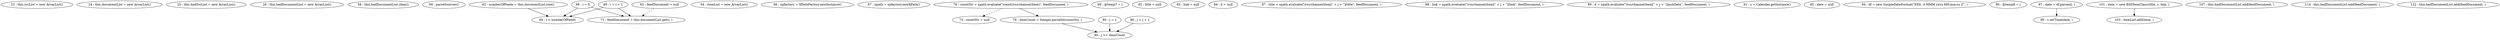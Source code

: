 digraph G {
"23 : this.srcList = new ArrayList()"
"24 : this.documentList = new ArrayList()"
"25 : this.badSrcList = new ArrayList()"
"26 : this.badDocumentList = new ArrayList()"
"58 : this.badDocumentList.clear()"
"60 : parseSources()"
"62 : numberOfFeeds = this.documentList.size()"
"62 : numberOfFeeds = this.documentList.size()" -> "69 : i < numberOfFeeds"
"63 : feedDocument = null"
"63 : feedDocument = null" -> "71 : feedDocument = this.documentList.get(i, )" [style=dashed]
"64 : itemList = new ArrayList()"
"66 : xpfactory = XPathFactory.newInstance()"
"67 : xpath = xpfactory.newXPath()"
"69 : i = 0"
"69 : i = 0" -> "69 : i < numberOfFeeds"
"69 : i = 0" -> "71 : feedDocument = this.documentList.get(i, )"
"69 : i < numberOfFeeds"
"71 : feedDocument = this.documentList.get(i, )"
"73 : countStr = null"
"76 : countStr = xpath.evaluate(\"count(/rss/channel/item)\", feedDocument, )"
"76 : countStr = xpath.evaluate(\"count(/rss/channel/item)\", feedDocument, )" -> "78 : itemCount = Integer.parseInt(countStr, )"
"76 : countStr = xpath.evaluate(\"count(/rss/channel/item)\", feedDocument, )" -> "73 : countStr = null" [style=dashed]
"78 : itemCount = Integer.parseInt(countStr, )"
"78 : itemCount = Integer.parseInt(countStr, )" -> "80 : j <= itemCount"
"69 : @temp7 = i"
"69 : i = i + 1"
"69 : i = i + 1" -> "69 : i < numberOfFeeds"
"69 : i = i + 1" -> "71 : feedDocument = this.documentList.get(i, )"
"80 : j = 1"
"80 : j = 1" -> "80 : j <= itemCount"
"80 : j <= itemCount"
"82 : title = null"
"83 : link = null"
"84 : d = null"
"87 : title = xpath.evaluate(\"/rss/channel/item[\" + j + \"]/title\", feedDocument, )"
"88 : link = xpath.evaluate(\"/rss/channel/item[\" + j + \"]/link\", feedDocument, )"
"89 : d = xpath.evaluate(\"/rss/channel/item[\" + j + \"]/pubDate\", feedDocument, )"
"91 : c = Calendar.getInstance()"
"92 : date = null"
"94 : df = new SimpleDateFormat(\"EEE, d MMM yyyy HH:mm:ss Z\", )"
"80 : @temp6 = j"
"80 : j = j + 1"
"80 : j = j + 1" -> "80 : j <= itemCount"
"97 : date = df.parse(d, )"
"97 : date = df.parse(d, )" -> "99 : c.setTime(date, )"
"99 : c.setTime(date, )"
"101 : item = new RSSItemClass(title, c, link, )"
"101 : item = new RSSItemClass(title, c, link, )" -> "103 : itemList.add(item, )"
"103 : itemList.add(item, )"
"107 : this.badDocumentList.add(feedDocument, )"
"114 : this.badDocumentList.add(feedDocument, )"
"122 : this.badDocumentList.add(feedDocument, )"
}